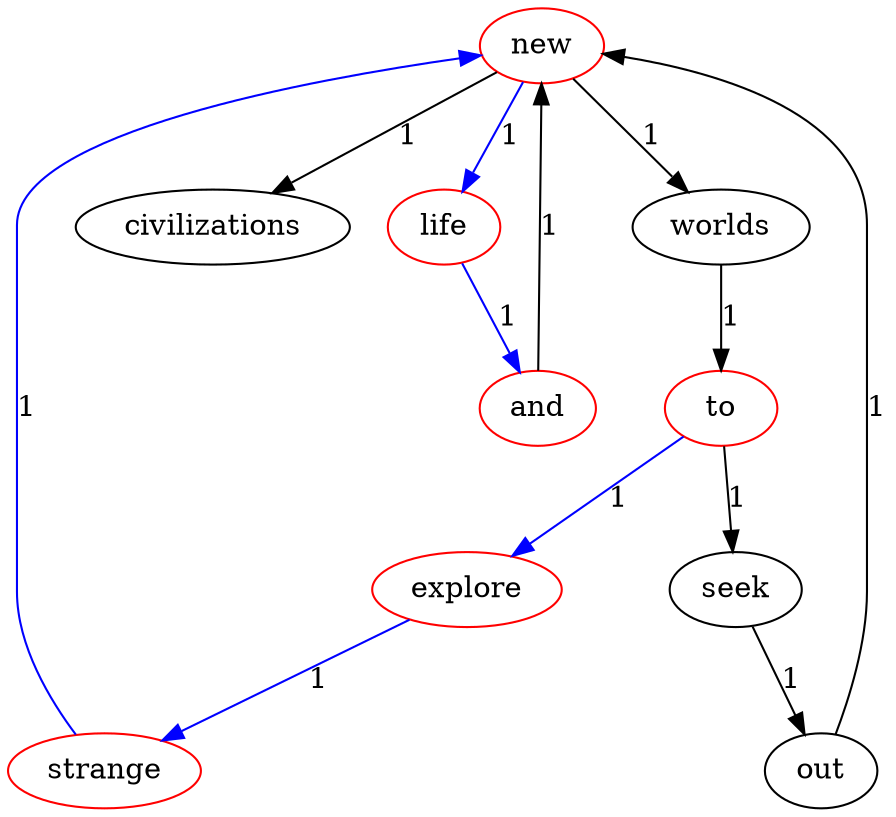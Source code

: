 digraph G{
new [color=red];
worlds;
explore [color=red];
and [color=red];
to [color=red];
civilizations;
seek;
life [color=red];
strange [color=red];
out;
new->worlds[label=1];
new->civilizations[label=1];
new->life[label=1, color=blue];
worlds->to[label=1];
explore->strange[label=1, color=blue];
and->new[label=1];
to->explore[label=1, color=blue];
to->seek[label=1];
seek->out[label=1];
strange->new[label=1, color=blue];
life->and[label=1, color=blue];
out->new[label=1];
}
